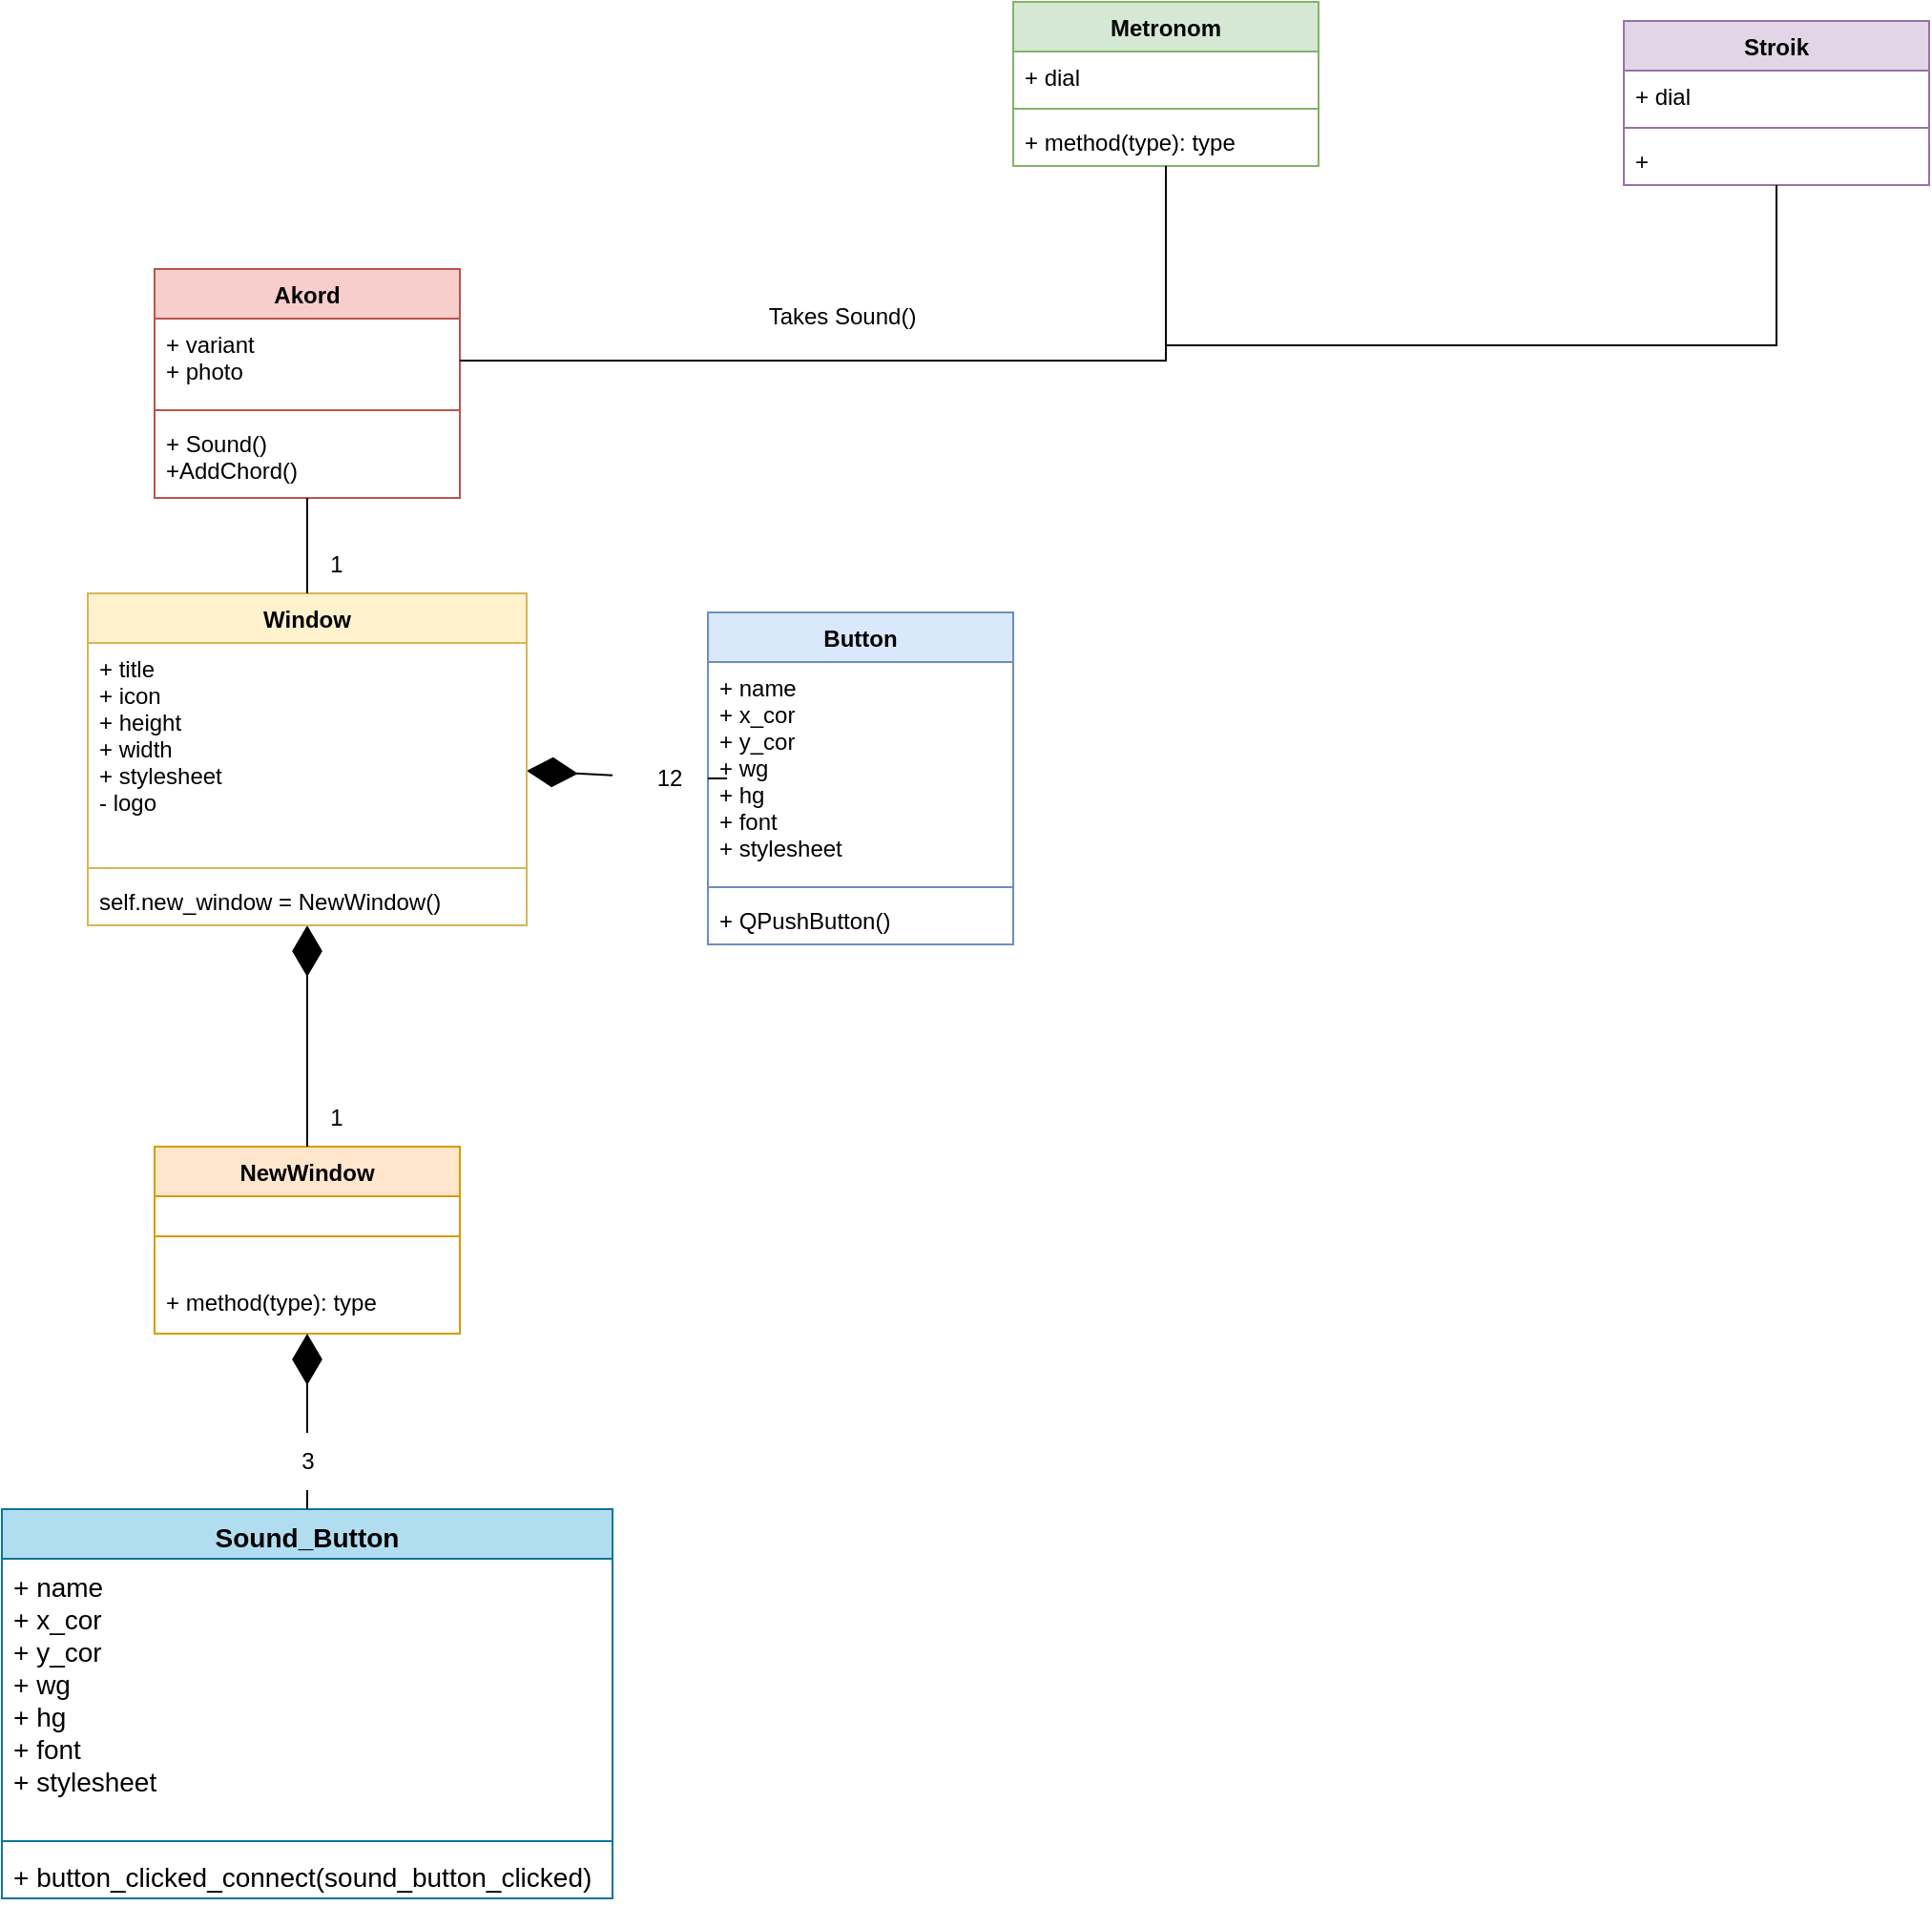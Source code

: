 <mxfile version="20.3.0" type="device"><diagram id="LPABaVJxFduGnp3hkT6w" name="Strona-1"><mxGraphModel dx="1597" dy="986" grid="1" gridSize="10" guides="1" tooltips="1" connect="1" arrows="1" fold="1" page="1" pageScale="1" pageWidth="827" pageHeight="1169" math="0" shadow="0"><root><mxCell id="0"/><mxCell id="1" parent="0"/><mxCell id="4nCXU5bqvu4eg85D-kv3-57" value="Akord" style="swimlane;fontStyle=1;align=center;verticalAlign=top;childLayout=stackLayout;horizontal=1;startSize=26;horizontalStack=0;resizeParent=1;resizeParentMax=0;resizeLast=0;collapsible=1;marginBottom=0;fillColor=#f8cecc;strokeColor=#b85450;" parent="1" vertex="1"><mxGeometry x="580" y="180" width="160" height="120" as="geometry"/></mxCell><mxCell id="4nCXU5bqvu4eg85D-kv3-58" value="+ variant&#10;+ photo" style="text;strokeColor=none;fillColor=none;align=left;verticalAlign=top;spacingLeft=4;spacingRight=4;overflow=hidden;rotatable=0;points=[[0,0.5],[1,0.5]];portConstraint=eastwest;" parent="4nCXU5bqvu4eg85D-kv3-57" vertex="1"><mxGeometry y="26" width="160" height="44" as="geometry"/></mxCell><mxCell id="4nCXU5bqvu4eg85D-kv3-59" value="" style="line;strokeWidth=1;fillColor=none;align=left;verticalAlign=middle;spacingTop=-1;spacingLeft=3;spacingRight=3;rotatable=0;labelPosition=right;points=[];portConstraint=eastwest;strokeColor=inherit;" parent="4nCXU5bqvu4eg85D-kv3-57" vertex="1"><mxGeometry y="70" width="160" height="8" as="geometry"/></mxCell><mxCell id="4nCXU5bqvu4eg85D-kv3-60" value="+ Sound()&#10;+AddChord()" style="text;strokeColor=none;fillColor=none;align=left;verticalAlign=top;spacingLeft=4;spacingRight=4;overflow=hidden;rotatable=0;points=[[0,0.5],[1,0.5]];portConstraint=eastwest;" parent="4nCXU5bqvu4eg85D-kv3-57" vertex="1"><mxGeometry y="78" width="160" height="42" as="geometry"/></mxCell><mxCell id="4nCXU5bqvu4eg85D-kv3-110" value="Metronom" style="swimlane;fontStyle=1;align=center;verticalAlign=top;childLayout=stackLayout;horizontal=1;startSize=26;horizontalStack=0;resizeParent=1;resizeParentMax=0;resizeLast=0;collapsible=1;marginBottom=0;fillColor=#d5e8d4;strokeColor=#82b366;" parent="1" vertex="1"><mxGeometry x="1030" y="40" width="160" height="86" as="geometry"/></mxCell><mxCell id="4nCXU5bqvu4eg85D-kv3-111" value="+ dial" style="text;strokeColor=none;fillColor=none;align=left;verticalAlign=top;spacingLeft=4;spacingRight=4;overflow=hidden;rotatable=0;points=[[0,0.5],[1,0.5]];portConstraint=eastwest;" parent="4nCXU5bqvu4eg85D-kv3-110" vertex="1"><mxGeometry y="26" width="160" height="26" as="geometry"/></mxCell><mxCell id="4nCXU5bqvu4eg85D-kv3-112" value="" style="line;strokeWidth=1;fillColor=none;align=left;verticalAlign=middle;spacingTop=-1;spacingLeft=3;spacingRight=3;rotatable=0;labelPosition=right;points=[];portConstraint=eastwest;strokeColor=inherit;" parent="4nCXU5bqvu4eg85D-kv3-110" vertex="1"><mxGeometry y="52" width="160" height="8" as="geometry"/></mxCell><mxCell id="4nCXU5bqvu4eg85D-kv3-113" value="+ method(type): type" style="text;strokeColor=none;fillColor=none;align=left;verticalAlign=top;spacingLeft=4;spacingRight=4;overflow=hidden;rotatable=0;points=[[0,0.5],[1,0.5]];portConstraint=eastwest;" parent="4nCXU5bqvu4eg85D-kv3-110" vertex="1"><mxGeometry y="60" width="160" height="26" as="geometry"/></mxCell><mxCell id="4nCXU5bqvu4eg85D-kv3-117" value="" style="endArrow=none;html=1;edgeStyle=orthogonalEdgeStyle;rounded=0;exitX=1;exitY=0.5;exitDx=0;exitDy=0;" parent="1" source="4nCXU5bqvu4eg85D-kv3-58" target="4nCXU5bqvu4eg85D-kv3-110" edge="1"><mxGeometry relative="1" as="geometry"><mxPoint x="650" y="82.29" as="sourcePoint"/><mxPoint x="810" y="82.29" as="targetPoint"/></mxGeometry></mxCell><mxCell id="4nCXU5bqvu4eg85D-kv3-120" value="Takes Sound()" style="text;html=1;align=center;verticalAlign=middle;resizable=0;points=[];autosize=1;strokeColor=none;fillColor=none;" parent="1" vertex="1"><mxGeometry x="890" y="190" width="100" height="30" as="geometry"/></mxCell><mxCell id="4nCXU5bqvu4eg85D-kv3-121" value="Stroik" style="swimlane;fontStyle=1;align=center;verticalAlign=top;childLayout=stackLayout;horizontal=1;startSize=26;horizontalStack=0;resizeParent=1;resizeParentMax=0;resizeLast=0;collapsible=1;marginBottom=0;fillColor=#e1d5e7;strokeColor=#9673a6;" parent="1" vertex="1"><mxGeometry x="1350" y="50" width="160" height="86" as="geometry"/></mxCell><mxCell id="4nCXU5bqvu4eg85D-kv3-122" value="+ dial" style="text;strokeColor=none;fillColor=none;align=left;verticalAlign=top;spacingLeft=4;spacingRight=4;overflow=hidden;rotatable=0;points=[[0,0.5],[1,0.5]];portConstraint=eastwest;" parent="4nCXU5bqvu4eg85D-kv3-121" vertex="1"><mxGeometry y="26" width="160" height="26" as="geometry"/></mxCell><mxCell id="4nCXU5bqvu4eg85D-kv3-123" value="" style="line;strokeWidth=1;fillColor=none;align=left;verticalAlign=middle;spacingTop=-1;spacingLeft=3;spacingRight=3;rotatable=0;labelPosition=right;points=[];portConstraint=eastwest;strokeColor=inherit;" parent="4nCXU5bqvu4eg85D-kv3-121" vertex="1"><mxGeometry y="52" width="160" height="8" as="geometry"/></mxCell><mxCell id="4nCXU5bqvu4eg85D-kv3-124" value="+" style="text;strokeColor=none;fillColor=none;align=left;verticalAlign=top;spacingLeft=4;spacingRight=4;overflow=hidden;rotatable=0;points=[[0,0.5],[1,0.5]];portConstraint=eastwest;" parent="4nCXU5bqvu4eg85D-kv3-121" vertex="1"><mxGeometry y="60" width="160" height="26" as="geometry"/></mxCell><mxCell id="I-SUPjW3YUdyLLNoMM1M-8" value="NewWindow" style="swimlane;fontStyle=1;align=center;verticalAlign=top;childLayout=stackLayout;horizontal=1;startSize=26;horizontalStack=0;resizeParent=1;resizeParentMax=0;resizeLast=0;collapsible=1;marginBottom=0;fillColor=#ffe6cc;strokeColor=#d79b00;" parent="1" vertex="1"><mxGeometry x="580" y="640" width="160" height="98" as="geometry"/></mxCell><mxCell id="I-SUPjW3YUdyLLNoMM1M-10" value="" style="line;strokeWidth=1;fillColor=none;align=left;verticalAlign=middle;spacingTop=-1;spacingLeft=3;spacingRight=3;rotatable=0;labelPosition=right;points=[];portConstraint=eastwest;strokeColor=inherit;" parent="I-SUPjW3YUdyLLNoMM1M-8" vertex="1"><mxGeometry y="26" width="160" height="42" as="geometry"/></mxCell><mxCell id="I-SUPjW3YUdyLLNoMM1M-11" value="+ method(type): type" style="text;strokeColor=none;fillColor=none;align=left;verticalAlign=top;spacingLeft=4;spacingRight=4;overflow=hidden;rotatable=0;points=[[0,0.5],[1,0.5]];portConstraint=eastwest;" parent="I-SUPjW3YUdyLLNoMM1M-8" vertex="1"><mxGeometry y="68" width="160" height="30" as="geometry"/></mxCell><mxCell id="I-SUPjW3YUdyLLNoMM1M-12" value="Button" style="swimlane;fontStyle=1;align=center;verticalAlign=top;childLayout=stackLayout;horizontal=1;startSize=26;horizontalStack=0;resizeParent=1;resizeParentMax=0;resizeLast=0;collapsible=1;marginBottom=0;fillColor=#dae8fc;strokeColor=#6c8ebf;" parent="1" vertex="1"><mxGeometry x="870" y="360" width="160" height="174" as="geometry"/></mxCell><mxCell id="I-SUPjW3YUdyLLNoMM1M-13" value="+ name&#10;+ x_cor&#10;+ y_cor&#10;+ wg&#10;+ hg&#10;+ font&#10;+ stylesheet" style="text;strokeColor=none;fillColor=none;align=left;verticalAlign=top;spacingLeft=4;spacingRight=4;overflow=hidden;rotatable=0;points=[[0,0.5],[1,0.5]];portConstraint=eastwest;" parent="I-SUPjW3YUdyLLNoMM1M-12" vertex="1"><mxGeometry y="26" width="160" height="114" as="geometry"/></mxCell><mxCell id="I-SUPjW3YUdyLLNoMM1M-14" value="" style="line;strokeWidth=1;fillColor=none;align=left;verticalAlign=middle;spacingTop=-1;spacingLeft=3;spacingRight=3;rotatable=0;labelPosition=right;points=[];portConstraint=eastwest;strokeColor=inherit;" parent="I-SUPjW3YUdyLLNoMM1M-12" vertex="1"><mxGeometry y="140" width="160" height="8" as="geometry"/></mxCell><mxCell id="I-SUPjW3YUdyLLNoMM1M-15" value="+ QPushButton()" style="text;strokeColor=none;fillColor=none;align=left;verticalAlign=top;spacingLeft=4;spacingRight=4;overflow=hidden;rotatable=0;points=[[0,0.5],[1,0.5]];portConstraint=eastwest;" parent="I-SUPjW3YUdyLLNoMM1M-12" vertex="1"><mxGeometry y="148" width="160" height="26" as="geometry"/></mxCell><mxCell id="I-SUPjW3YUdyLLNoMM1M-23" value="" style="endArrow=diamondThin;endFill=1;endSize=24;html=1;rounded=0;exitX=0.5;exitY=0;exitDx=0;exitDy=0;" parent="1" source="I-SUPjW3YUdyLLNoMM1M-8" target="JbVKzTQF2rq7jwWI49JO-10" edge="1"><mxGeometry width="160" relative="1" as="geometry"><mxPoint x="600" y="350" as="sourcePoint"/><mxPoint x="640" y="550" as="targetPoint"/></mxGeometry></mxCell><mxCell id="I-SUPjW3YUdyLLNoMM1M-25" value="" style="endArrow=diamondThin;endFill=1;endSize=24;html=1;rounded=0;fontSize=1;startArrow=none;" parent="1" source="JbVKzTQF2rq7jwWI49JO-15" target="JbVKzTQF2rq7jwWI49JO-10" edge="1"><mxGeometry width="160" relative="1" as="geometry"><mxPoint x="460" y="480" as="sourcePoint"/><mxPoint x="780" y="440" as="targetPoint"/></mxGeometry></mxCell><mxCell id="I-SUPjW3YUdyLLNoMM1M-37" value="Sound_Button" style="swimlane;fontStyle=1;align=center;verticalAlign=top;childLayout=stackLayout;horizontal=1;startSize=26;horizontalStack=0;resizeParent=1;resizeParentMax=0;resizeLast=0;collapsible=1;marginBottom=0;fontSize=14;fillColor=#b1ddf0;strokeColor=#10739e;" parent="1" vertex="1"><mxGeometry x="500" y="830" width="320" height="204" as="geometry"/></mxCell><mxCell id="I-SUPjW3YUdyLLNoMM1M-38" value="+ name&#10;+ x_cor&#10;+ y_cor&#10;+ wg&#10;+ hg&#10;+ font&#10;+ stylesheet" style="text;strokeColor=none;fillColor=none;align=left;verticalAlign=top;spacingLeft=4;spacingRight=4;overflow=hidden;rotatable=0;points=[[0,0.5],[1,0.5]];portConstraint=eastwest;fontSize=14;" parent="I-SUPjW3YUdyLLNoMM1M-37" vertex="1"><mxGeometry y="26" width="320" height="144" as="geometry"/></mxCell><mxCell id="I-SUPjW3YUdyLLNoMM1M-39" value="" style="line;strokeWidth=1;fillColor=none;align=left;verticalAlign=middle;spacingTop=-1;spacingLeft=3;spacingRight=3;rotatable=0;labelPosition=right;points=[];portConstraint=eastwest;strokeColor=inherit;fontSize=14;" parent="I-SUPjW3YUdyLLNoMM1M-37" vertex="1"><mxGeometry y="170" width="320" height="8" as="geometry"/></mxCell><mxCell id="I-SUPjW3YUdyLLNoMM1M-40" value="+ button_clicked_connect(sound_button_clicked)" style="text;strokeColor=none;fillColor=none;align=left;verticalAlign=top;spacingLeft=4;spacingRight=4;overflow=hidden;rotatable=0;points=[[0,0.5],[1,0.5]];portConstraint=eastwest;fontSize=14;" parent="I-SUPjW3YUdyLLNoMM1M-37" vertex="1"><mxGeometry y="178" width="320" height="26" as="geometry"/></mxCell><mxCell id="I-SUPjW3YUdyLLNoMM1M-46" value="" style="endArrow=diamondThin;endFill=1;endSize=24;html=1;rounded=0;fontSize=1;startArrow=none;" parent="1" source="JbVKzTQF2rq7jwWI49JO-17" target="I-SUPjW3YUdyLLNoMM1M-8" edge="1"><mxGeometry width="160" relative="1" as="geometry"><mxPoint x="1050" y="480" as="sourcePoint"/><mxPoint x="1210" y="480" as="targetPoint"/></mxGeometry></mxCell><mxCell id="JbVKzTQF2rq7jwWI49JO-3" value="" style="endArrow=none;html=1;rounded=0;edgeStyle=orthogonalEdgeStyle;" edge="1" parent="1" target="4nCXU5bqvu4eg85D-kv3-121"><mxGeometry width="50" height="50" relative="1" as="geometry"><mxPoint x="1110" y="210" as="sourcePoint"/><mxPoint x="1430" y="170" as="targetPoint"/><Array as="points"><mxPoint x="1110" y="220"/><mxPoint x="1430" y="220"/></Array></mxGeometry></mxCell><mxCell id="JbVKzTQF2rq7jwWI49JO-10" value="Window" style="swimlane;fontStyle=1;align=center;verticalAlign=top;childLayout=stackLayout;horizontal=1;startSize=26;horizontalStack=0;resizeParent=1;resizeParentMax=0;resizeLast=0;collapsible=1;marginBottom=0;fillColor=#fff2cc;strokeColor=#d6b656;" vertex="1" parent="1"><mxGeometry x="545" y="350" width="230" height="174" as="geometry"/></mxCell><mxCell id="JbVKzTQF2rq7jwWI49JO-11" value="+ title&#10;+ icon&#10;+ height&#10;+ width&#10;+ stylesheet&#10;- logo" style="text;strokeColor=none;fillColor=none;align=left;verticalAlign=top;spacingLeft=4;spacingRight=4;overflow=hidden;rotatable=0;points=[[0,0.5],[1,0.5]];portConstraint=eastwest;" vertex="1" parent="JbVKzTQF2rq7jwWI49JO-10"><mxGeometry y="26" width="230" height="114" as="geometry"/></mxCell><mxCell id="JbVKzTQF2rq7jwWI49JO-12" value="" style="line;strokeWidth=1;fillColor=none;align=left;verticalAlign=middle;spacingTop=-1;spacingLeft=3;spacingRight=3;rotatable=0;labelPosition=right;points=[];portConstraint=eastwest;strokeColor=inherit;" vertex="1" parent="JbVKzTQF2rq7jwWI49JO-10"><mxGeometry y="140" width="230" height="8" as="geometry"/></mxCell><mxCell id="JbVKzTQF2rq7jwWI49JO-13" value="self.new_window = NewWindow()&#10;" style="text;strokeColor=none;fillColor=none;align=left;verticalAlign=top;spacingLeft=4;spacingRight=4;overflow=hidden;rotatable=0;points=[[0,0.5],[1,0.5]];portConstraint=eastwest;" vertex="1" parent="JbVKzTQF2rq7jwWI49JO-10"><mxGeometry y="148" width="230" height="26" as="geometry"/></mxCell><mxCell id="JbVKzTQF2rq7jwWI49JO-15" value="12" style="text;html=1;strokeColor=none;fillColor=none;align=center;verticalAlign=middle;whiteSpace=wrap;rounded=0;" vertex="1" parent="1"><mxGeometry x="820" y="432" width="60" height="30" as="geometry"/></mxCell><mxCell id="JbVKzTQF2rq7jwWI49JO-16" value="" style="endArrow=none;endFill=1;endSize=24;html=1;rounded=0;fontSize=1;" edge="1" parent="1" source="I-SUPjW3YUdyLLNoMM1M-12" target="JbVKzTQF2rq7jwWI49JO-15"><mxGeometry width="160" relative="1" as="geometry"><mxPoint x="870" y="444.241" as="sourcePoint"/><mxPoint x="775" y="440.966" as="targetPoint"/></mxGeometry></mxCell><mxCell id="JbVKzTQF2rq7jwWI49JO-17" value="3" style="text;html=1;align=center;verticalAlign=middle;resizable=0;points=[];autosize=1;strokeColor=none;fillColor=none;" vertex="1" parent="1"><mxGeometry x="645" y="790" width="30" height="30" as="geometry"/></mxCell><mxCell id="JbVKzTQF2rq7jwWI49JO-18" value="" style="endArrow=none;endFill=1;endSize=24;html=1;rounded=0;fontSize=1;" edge="1" parent="1" source="I-SUPjW3YUdyLLNoMM1M-37" target="JbVKzTQF2rq7jwWI49JO-17"><mxGeometry width="160" relative="1" as="geometry"><mxPoint x="660" y="830.0" as="sourcePoint"/><mxPoint x="660" y="710.0" as="targetPoint"/></mxGeometry></mxCell><mxCell id="JbVKzTQF2rq7jwWI49JO-22" value="" style="endArrow=none;html=1;rounded=0;" edge="1" parent="1" source="4nCXU5bqvu4eg85D-kv3-57" target="JbVKzTQF2rq7jwWI49JO-10"><mxGeometry width="50" height="50" relative="1" as="geometry"><mxPoint x="990" y="430" as="sourcePoint"/><mxPoint x="1040" y="380" as="targetPoint"/></mxGeometry></mxCell><mxCell id="JbVKzTQF2rq7jwWI49JO-23" value="1" style="text;html=1;align=center;verticalAlign=middle;resizable=0;points=[];autosize=1;strokeColor=none;fillColor=none;" vertex="1" parent="1"><mxGeometry x="660" y="320" width="30" height="30" as="geometry"/></mxCell><mxCell id="JbVKzTQF2rq7jwWI49JO-25" value="1" style="text;html=1;align=center;verticalAlign=middle;resizable=0;points=[];autosize=1;strokeColor=none;fillColor=none;" vertex="1" parent="1"><mxGeometry x="660" y="610" width="30" height="30" as="geometry"/></mxCell></root></mxGraphModel></diagram></mxfile>